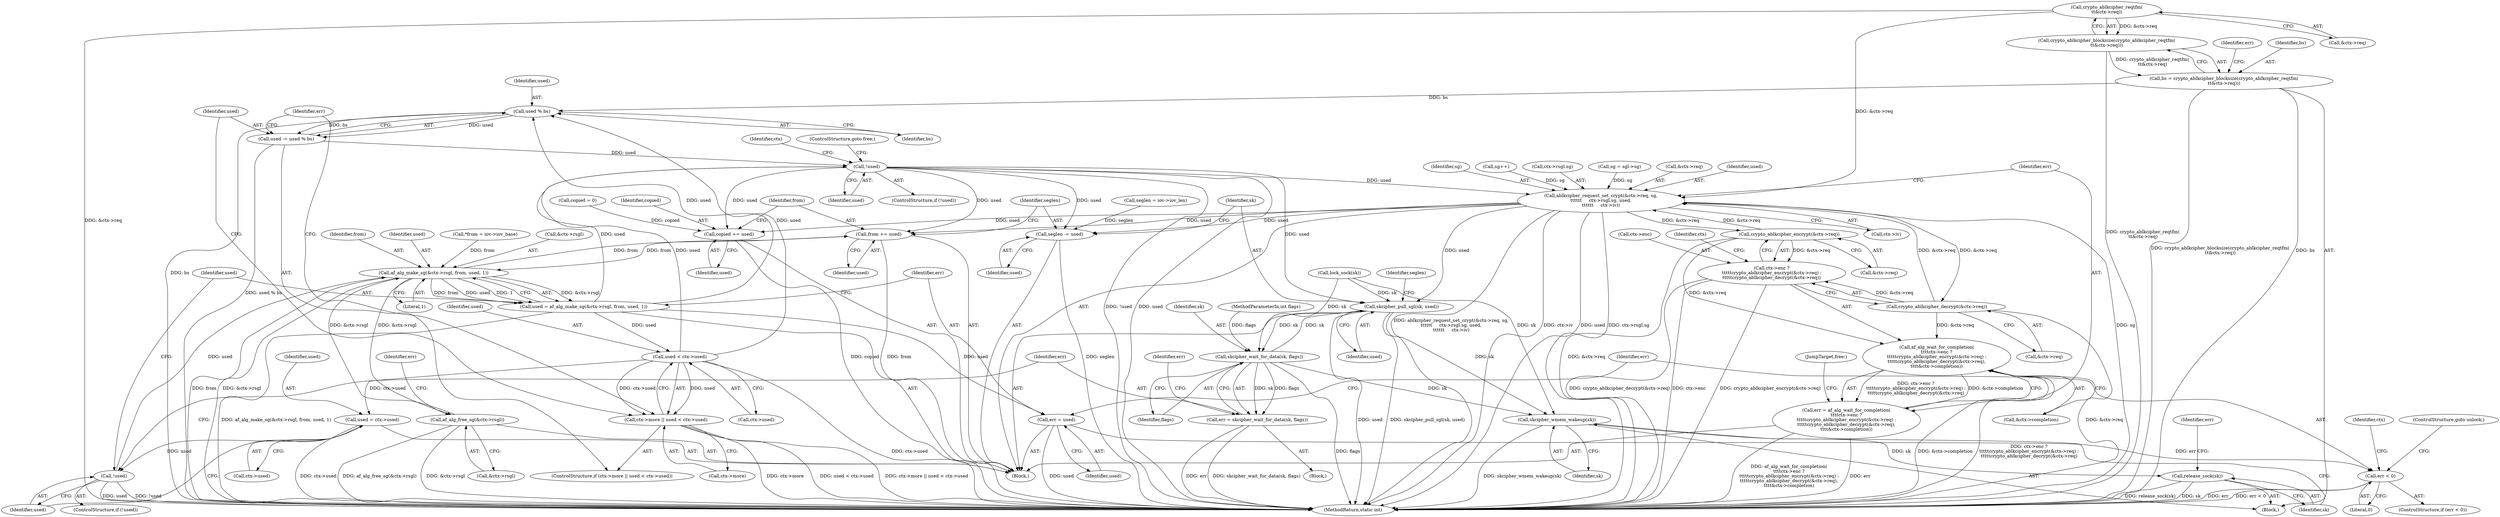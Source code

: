 digraph "0_linux_f3d3342602f8bcbf37d7c46641cb9bca7618eb1c_0@API" {
"1000128" [label="(Call,crypto_ablkcipher_reqtfm(\n\t\t&ctx->req))"];
"1000127" [label="(Call,crypto_ablkcipher_blocksize(crypto_ablkcipher_reqtfm(\n\t\t&ctx->req)))"];
"1000125" [label="(Call,bs = crypto_ablkcipher_blocksize(crypto_ablkcipher_reqtfm(\n\t\t&ctx->req)))"];
"1000244" [label="(Call,used % bs)"];
"1000242" [label="(Call,used -= used % bs)"];
"1000252" [label="(Call,!used)"];
"1000255" [label="(Call,ablkcipher_request_set_crypt(&ctx->req, sg,\n\t\t\t\t\t\t     ctx->rsgl.sg, used,\n\t\t\t\t\t\t     ctx->iv))"];
"1000277" [label="(Call,crypto_ablkcipher_encrypt(&ctx->req))"];
"1000272" [label="(Call,af_alg_wait_for_completion(\n\t\t\t\tctx->enc ?\n\t\t\t\t\tcrypto_ablkcipher_encrypt(&ctx->req) :\n\t\t\t\t\tcrypto_ablkcipher_decrypt(&ctx->req),\n\t\t\t\t&ctx->completion))"];
"1000270" [label="(Call,err = af_alg_wait_for_completion(\n\t\t\t\tctx->enc ?\n\t\t\t\t\tcrypto_ablkcipher_encrypt(&ctx->req) :\n\t\t\t\t\tcrypto_ablkcipher_decrypt(&ctx->req),\n\t\t\t\t&ctx->completion))"];
"1000273" [label="(Call,ctx->enc ?\n\t\t\t\t\tcrypto_ablkcipher_encrypt(&ctx->req) :\n\t\t\t\t\tcrypto_ablkcipher_decrypt(&ctx->req))"];
"1000282" [label="(Call,crypto_ablkcipher_decrypt(&ctx->req))"];
"1000300" [label="(Call,copied += used)"];
"1000303" [label="(Call,from += used)"];
"1000216" [label="(Call,af_alg_make_sg(&ctx->rsgl, from, used, 1))"];
"1000214" [label="(Call,used = af_alg_make_sg(&ctx->rsgl, from, used, 1))"];
"1000224" [label="(Call,err = used)"];
"1000228" [label="(Call,err < 0)"];
"1000237" [label="(Call,used < ctx->used)"];
"1000197" [label="(Call,used = ctx->used)"];
"1000203" [label="(Call,!used)"];
"1000233" [label="(Call,ctx->more || used < ctx->used)"];
"1000292" [label="(Call,af_alg_free_sg(&ctx->rsgl))"];
"1000306" [label="(Call,seglen -= used)"];
"1000309" [label="(Call,skcipher_pull_sgl(sk, used))"];
"1000208" [label="(Call,skcipher_wait_for_data(sk, flags))"];
"1000206" [label="(Call,err = skcipher_wait_for_data(sk, flags))"];
"1000316" [label="(Call,skcipher_wmem_wakeup(sk))"];
"1000318" [label="(Call,release_sock(sk))"];
"1000212" [label="(Identifier,err)"];
"1000230" [label="(Literal,0)"];
"1000209" [label="(Identifier,sk)"];
"1000266" [label="(Identifier,used)"];
"1000273" [label="(Call,ctx->enc ?\n\t\t\t\t\tcrypto_ablkcipher_encrypt(&ctx->req) :\n\t\t\t\t\tcrypto_ablkcipher_decrypt(&ctx->req))"];
"1000317" [label="(Identifier,sk)"];
"1000225" [label="(Identifier,err)"];
"1000310" [label="(Identifier,sk)"];
"1000208" [label="(Call,skcipher_wait_for_data(sk, flags))"];
"1000139" [label="(Identifier,err)"];
"1000253" [label="(Identifier,used)"];
"1000235" [label="(Identifier,ctx)"];
"1000245" [label="(Identifier,used)"];
"1000260" [label="(Identifier,sg)"];
"1000244" [label="(Call,used % bs)"];
"1000197" [label="(Call,used = ctx->used)"];
"1000105" [label="(MethodParameterIn,int flags)"];
"1000307" [label="(Identifier,seglen)"];
"1000195" [label="(Call,sg++)"];
"1000291" [label="(JumpTarget,free:)"];
"1000258" [label="(Identifier,ctx)"];
"1000106" [label="(Block,)"];
"1000171" [label="(Call,seglen = iov->iov_len)"];
"1000239" [label="(Call,ctx->used)"];
"1000210" [label="(Identifier,flags)"];
"1000223" [label="(Literal,1)"];
"1000246" [label="(Identifier,bs)"];
"1000204" [label="(Identifier,used)"];
"1000125" [label="(Call,bs = crypto_ablkcipher_blocksize(crypto_ablkcipher_reqtfm(\n\t\t&ctx->req)))"];
"1000271" [label="(Identifier,err)"];
"1000272" [label="(Call,af_alg_wait_for_completion(\n\t\t\t\tctx->enc ?\n\t\t\t\t\tcrypto_ablkcipher_encrypt(&ctx->req) :\n\t\t\t\t\tcrypto_ablkcipher_decrypt(&ctx->req),\n\t\t\t\t&ctx->completion))"];
"1000229" [label="(Identifier,err)"];
"1000302" [label="(Identifier,used)"];
"1000318" [label="(Call,release_sock(sk))"];
"1000300" [label="(Call,copied += used)"];
"1000274" [label="(Call,ctx->enc)"];
"1000261" [label="(Call,ctx->rsgl.sg)"];
"1000248" [label="(Identifier,err)"];
"1000228" [label="(Call,err < 0)"];
"1000287" [label="(Call,&ctx->completion)"];
"1000309" [label="(Call,skcipher_pull_sgl(sk, used))"];
"1000226" [label="(Identifier,used)"];
"1000238" [label="(Identifier,used)"];
"1000215" [label="(Identifier,used)"];
"1000270" [label="(Call,err = af_alg_wait_for_completion(\n\t\t\t\tctx->enc ?\n\t\t\t\t\tcrypto_ablkcipher_encrypt(&ctx->req) :\n\t\t\t\t\tcrypto_ablkcipher_decrypt(&ctx->req),\n\t\t\t\t&ctx->completion))"];
"1000214" [label="(Call,used = af_alg_make_sg(&ctx->rsgl, from, used, 1))"];
"1000144" [label="(Call,copied = 0)"];
"1000199" [label="(Call,ctx->used)"];
"1000242" [label="(Call,used -= used % bs)"];
"1000298" [label="(Identifier,err)"];
"1000147" [label="(Call,lock_sock(sk))"];
"1000177" [label="(Call,*from = iov->iov_base)"];
"1000252" [label="(Call,!used)"];
"1000237" [label="(Call,used < ctx->used)"];
"1000306" [label="(Call,seglen -= used)"];
"1000129" [label="(Call,&ctx->req)"];
"1000251" [label="(ControlStructure,if (!used))"];
"1000126" [label="(Identifier,bs)"];
"1000321" [label="(MethodReturn,static int)"];
"1000234" [label="(Call,ctx->more)"];
"1000277" [label="(Call,crypto_ablkcipher_encrypt(&ctx->req))"];
"1000267" [label="(Call,ctx->iv)"];
"1000185" [label="(Call,sg = sgl->sg)"];
"1000254" [label="(ControlStructure,goto free;)"];
"1000233" [label="(Call,ctx->more || used < ctx->used)"];
"1000202" [label="(ControlStructure,if (!used))"];
"1000203" [label="(Call,!used)"];
"1000216" [label="(Call,af_alg_make_sg(&ctx->rsgl, from, used, 1))"];
"1000316" [label="(Call,skcipher_wmem_wakeup(sk))"];
"1000278" [label="(Call,&ctx->req)"];
"1000232" [label="(ControlStructure,if (ctx->more || used < ctx->used))"];
"1000217" [label="(Call,&ctx->rsgl)"];
"1000255" [label="(Call,ablkcipher_request_set_crypt(&ctx->req, sg,\n\t\t\t\t\t\t     ctx->rsgl.sg, used,\n\t\t\t\t\t\t     ctx->iv))"];
"1000304" [label="(Identifier,from)"];
"1000198" [label="(Identifier,used)"];
"1000283" [label="(Call,&ctx->req)"];
"1000231" [label="(ControlStructure,goto unlock;)"];
"1000301" [label="(Identifier,copied)"];
"1000183" [label="(Identifier,seglen)"];
"1000293" [label="(Call,&ctx->rsgl)"];
"1000319" [label="(Identifier,sk)"];
"1000224" [label="(Call,err = used)"];
"1000221" [label="(Identifier,from)"];
"1000311" [label="(Identifier,used)"];
"1000127" [label="(Call,crypto_ablkcipher_blocksize(crypto_ablkcipher_reqtfm(\n\t\t&ctx->req)))"];
"1000303" [label="(Call,from += used)"];
"1000256" [label="(Call,&ctx->req)"];
"1000282" [label="(Call,crypto_ablkcipher_decrypt(&ctx->req))"];
"1000206" [label="(Call,err = skcipher_wait_for_data(sk, flags))"];
"1000205" [label="(Block,)"];
"1000289" [label="(Identifier,ctx)"];
"1000243" [label="(Identifier,used)"];
"1000184" [label="(Block,)"];
"1000207" [label="(Identifier,err)"];
"1000227" [label="(ControlStructure,if (err < 0))"];
"1000292" [label="(Call,af_alg_free_sg(&ctx->rsgl))"];
"1000320" [label="(Identifier,err)"];
"1000305" [label="(Identifier,used)"];
"1000308" [label="(Identifier,used)"];
"1000128" [label="(Call,crypto_ablkcipher_reqtfm(\n\t\t&ctx->req))"];
"1000222" [label="(Identifier,used)"];
"1000128" -> "1000127"  [label="AST: "];
"1000128" -> "1000129"  [label="CFG: "];
"1000129" -> "1000128"  [label="AST: "];
"1000127" -> "1000128"  [label="CFG: "];
"1000128" -> "1000321"  [label="DDG: &ctx->req"];
"1000128" -> "1000127"  [label="DDG: &ctx->req"];
"1000128" -> "1000255"  [label="DDG: &ctx->req"];
"1000127" -> "1000125"  [label="AST: "];
"1000125" -> "1000127"  [label="CFG: "];
"1000127" -> "1000321"  [label="DDG: crypto_ablkcipher_reqtfm(\n\t\t&ctx->req)"];
"1000127" -> "1000125"  [label="DDG: crypto_ablkcipher_reqtfm(\n\t\t&ctx->req)"];
"1000125" -> "1000106"  [label="AST: "];
"1000126" -> "1000125"  [label="AST: "];
"1000139" -> "1000125"  [label="CFG: "];
"1000125" -> "1000321"  [label="DDG: bs"];
"1000125" -> "1000321"  [label="DDG: crypto_ablkcipher_blocksize(crypto_ablkcipher_reqtfm(\n\t\t&ctx->req))"];
"1000125" -> "1000244"  [label="DDG: bs"];
"1000244" -> "1000242"  [label="AST: "];
"1000244" -> "1000246"  [label="CFG: "];
"1000245" -> "1000244"  [label="AST: "];
"1000246" -> "1000244"  [label="AST: "];
"1000242" -> "1000244"  [label="CFG: "];
"1000244" -> "1000321"  [label="DDG: bs"];
"1000244" -> "1000242"  [label="DDG: used"];
"1000244" -> "1000242"  [label="DDG: bs"];
"1000237" -> "1000244"  [label="DDG: used"];
"1000214" -> "1000244"  [label="DDG: used"];
"1000242" -> "1000232"  [label="AST: "];
"1000243" -> "1000242"  [label="AST: "];
"1000248" -> "1000242"  [label="CFG: "];
"1000242" -> "1000321"  [label="DDG: used % bs"];
"1000242" -> "1000252"  [label="DDG: used"];
"1000252" -> "1000251"  [label="AST: "];
"1000252" -> "1000253"  [label="CFG: "];
"1000253" -> "1000252"  [label="AST: "];
"1000254" -> "1000252"  [label="CFG: "];
"1000258" -> "1000252"  [label="CFG: "];
"1000252" -> "1000321"  [label="DDG: used"];
"1000252" -> "1000321"  [label="DDG: !used"];
"1000237" -> "1000252"  [label="DDG: used"];
"1000214" -> "1000252"  [label="DDG: used"];
"1000252" -> "1000255"  [label="DDG: used"];
"1000252" -> "1000300"  [label="DDG: used"];
"1000252" -> "1000303"  [label="DDG: used"];
"1000252" -> "1000306"  [label="DDG: used"];
"1000252" -> "1000309"  [label="DDG: used"];
"1000255" -> "1000184"  [label="AST: "];
"1000255" -> "1000267"  [label="CFG: "];
"1000256" -> "1000255"  [label="AST: "];
"1000260" -> "1000255"  [label="AST: "];
"1000261" -> "1000255"  [label="AST: "];
"1000266" -> "1000255"  [label="AST: "];
"1000267" -> "1000255"  [label="AST: "];
"1000271" -> "1000255"  [label="CFG: "];
"1000255" -> "1000321"  [label="DDG: sg"];
"1000255" -> "1000321"  [label="DDG: ablkcipher_request_set_crypt(&ctx->req, sg,\n\t\t\t\t\t\t     ctx->rsgl.sg, used,\n\t\t\t\t\t\t     ctx->iv)"];
"1000255" -> "1000321"  [label="DDG: ctx->iv"];
"1000255" -> "1000321"  [label="DDG: used"];
"1000255" -> "1000321"  [label="DDG: ctx->rsgl.sg"];
"1000277" -> "1000255"  [label="DDG: &ctx->req"];
"1000282" -> "1000255"  [label="DDG: &ctx->req"];
"1000185" -> "1000255"  [label="DDG: sg"];
"1000195" -> "1000255"  [label="DDG: sg"];
"1000255" -> "1000277"  [label="DDG: &ctx->req"];
"1000255" -> "1000282"  [label="DDG: &ctx->req"];
"1000255" -> "1000300"  [label="DDG: used"];
"1000255" -> "1000303"  [label="DDG: used"];
"1000255" -> "1000306"  [label="DDG: used"];
"1000255" -> "1000309"  [label="DDG: used"];
"1000277" -> "1000273"  [label="AST: "];
"1000277" -> "1000278"  [label="CFG: "];
"1000278" -> "1000277"  [label="AST: "];
"1000273" -> "1000277"  [label="CFG: "];
"1000277" -> "1000321"  [label="DDG: &ctx->req"];
"1000277" -> "1000272"  [label="DDG: &ctx->req"];
"1000277" -> "1000273"  [label="DDG: &ctx->req"];
"1000272" -> "1000270"  [label="AST: "];
"1000272" -> "1000287"  [label="CFG: "];
"1000273" -> "1000272"  [label="AST: "];
"1000287" -> "1000272"  [label="AST: "];
"1000270" -> "1000272"  [label="CFG: "];
"1000272" -> "1000321"  [label="DDG: &ctx->completion"];
"1000272" -> "1000321"  [label="DDG: ctx->enc ?\n\t\t\t\t\tcrypto_ablkcipher_encrypt(&ctx->req) :\n\t\t\t\t\tcrypto_ablkcipher_decrypt(&ctx->req)"];
"1000272" -> "1000270"  [label="DDG: ctx->enc ?\n\t\t\t\t\tcrypto_ablkcipher_encrypt(&ctx->req) :\n\t\t\t\t\tcrypto_ablkcipher_decrypt(&ctx->req)"];
"1000272" -> "1000270"  [label="DDG: &ctx->completion"];
"1000282" -> "1000272"  [label="DDG: &ctx->req"];
"1000270" -> "1000184"  [label="AST: "];
"1000271" -> "1000270"  [label="AST: "];
"1000291" -> "1000270"  [label="CFG: "];
"1000270" -> "1000321"  [label="DDG: af_alg_wait_for_completion(\n\t\t\t\tctx->enc ?\n\t\t\t\t\tcrypto_ablkcipher_encrypt(&ctx->req) :\n\t\t\t\t\tcrypto_ablkcipher_decrypt(&ctx->req),\n\t\t\t\t&ctx->completion)"];
"1000270" -> "1000321"  [label="DDG: err"];
"1000273" -> "1000282"  [label="CFG: "];
"1000274" -> "1000273"  [label="AST: "];
"1000282" -> "1000273"  [label="AST: "];
"1000289" -> "1000273"  [label="CFG: "];
"1000273" -> "1000321"  [label="DDG: crypto_ablkcipher_decrypt(&ctx->req)"];
"1000273" -> "1000321"  [label="DDG: ctx->enc"];
"1000273" -> "1000321"  [label="DDG: crypto_ablkcipher_encrypt(&ctx->req)"];
"1000282" -> "1000273"  [label="DDG: &ctx->req"];
"1000282" -> "1000283"  [label="CFG: "];
"1000283" -> "1000282"  [label="AST: "];
"1000282" -> "1000321"  [label="DDG: &ctx->req"];
"1000300" -> "1000184"  [label="AST: "];
"1000300" -> "1000302"  [label="CFG: "];
"1000301" -> "1000300"  [label="AST: "];
"1000302" -> "1000300"  [label="AST: "];
"1000304" -> "1000300"  [label="CFG: "];
"1000300" -> "1000321"  [label="DDG: copied"];
"1000144" -> "1000300"  [label="DDG: copied"];
"1000303" -> "1000184"  [label="AST: "];
"1000303" -> "1000305"  [label="CFG: "];
"1000304" -> "1000303"  [label="AST: "];
"1000305" -> "1000303"  [label="AST: "];
"1000307" -> "1000303"  [label="CFG: "];
"1000303" -> "1000321"  [label="DDG: from"];
"1000303" -> "1000216"  [label="DDG: from"];
"1000216" -> "1000303"  [label="DDG: from"];
"1000216" -> "1000214"  [label="AST: "];
"1000216" -> "1000223"  [label="CFG: "];
"1000217" -> "1000216"  [label="AST: "];
"1000221" -> "1000216"  [label="AST: "];
"1000222" -> "1000216"  [label="AST: "];
"1000223" -> "1000216"  [label="AST: "];
"1000214" -> "1000216"  [label="CFG: "];
"1000216" -> "1000321"  [label="DDG: from"];
"1000216" -> "1000321"  [label="DDG: &ctx->rsgl"];
"1000216" -> "1000214"  [label="DDG: &ctx->rsgl"];
"1000216" -> "1000214"  [label="DDG: from"];
"1000216" -> "1000214"  [label="DDG: used"];
"1000216" -> "1000214"  [label="DDG: 1"];
"1000292" -> "1000216"  [label="DDG: &ctx->rsgl"];
"1000177" -> "1000216"  [label="DDG: from"];
"1000203" -> "1000216"  [label="DDG: used"];
"1000216" -> "1000292"  [label="DDG: &ctx->rsgl"];
"1000214" -> "1000184"  [label="AST: "];
"1000215" -> "1000214"  [label="AST: "];
"1000225" -> "1000214"  [label="CFG: "];
"1000214" -> "1000321"  [label="DDG: af_alg_make_sg(&ctx->rsgl, from, used, 1)"];
"1000214" -> "1000224"  [label="DDG: used"];
"1000214" -> "1000237"  [label="DDG: used"];
"1000224" -> "1000184"  [label="AST: "];
"1000224" -> "1000226"  [label="CFG: "];
"1000225" -> "1000224"  [label="AST: "];
"1000226" -> "1000224"  [label="AST: "];
"1000229" -> "1000224"  [label="CFG: "];
"1000224" -> "1000321"  [label="DDG: used"];
"1000224" -> "1000228"  [label="DDG: err"];
"1000228" -> "1000227"  [label="AST: "];
"1000228" -> "1000230"  [label="CFG: "];
"1000229" -> "1000228"  [label="AST: "];
"1000230" -> "1000228"  [label="AST: "];
"1000231" -> "1000228"  [label="CFG: "];
"1000235" -> "1000228"  [label="CFG: "];
"1000228" -> "1000321"  [label="DDG: err < 0"];
"1000228" -> "1000321"  [label="DDG: err"];
"1000237" -> "1000233"  [label="AST: "];
"1000237" -> "1000239"  [label="CFG: "];
"1000238" -> "1000237"  [label="AST: "];
"1000239" -> "1000237"  [label="AST: "];
"1000233" -> "1000237"  [label="CFG: "];
"1000237" -> "1000321"  [label="DDG: ctx->used"];
"1000237" -> "1000197"  [label="DDG: ctx->used"];
"1000237" -> "1000233"  [label="DDG: used"];
"1000237" -> "1000233"  [label="DDG: ctx->used"];
"1000197" -> "1000184"  [label="AST: "];
"1000197" -> "1000199"  [label="CFG: "];
"1000198" -> "1000197"  [label="AST: "];
"1000199" -> "1000197"  [label="AST: "];
"1000204" -> "1000197"  [label="CFG: "];
"1000197" -> "1000321"  [label="DDG: ctx->used"];
"1000197" -> "1000203"  [label="DDG: used"];
"1000203" -> "1000202"  [label="AST: "];
"1000203" -> "1000204"  [label="CFG: "];
"1000204" -> "1000203"  [label="AST: "];
"1000207" -> "1000203"  [label="CFG: "];
"1000215" -> "1000203"  [label="CFG: "];
"1000203" -> "1000321"  [label="DDG: !used"];
"1000203" -> "1000321"  [label="DDG: used"];
"1000233" -> "1000232"  [label="AST: "];
"1000233" -> "1000234"  [label="CFG: "];
"1000234" -> "1000233"  [label="AST: "];
"1000243" -> "1000233"  [label="CFG: "];
"1000248" -> "1000233"  [label="CFG: "];
"1000233" -> "1000321"  [label="DDG: used < ctx->used"];
"1000233" -> "1000321"  [label="DDG: ctx->more || used < ctx->used"];
"1000233" -> "1000321"  [label="DDG: ctx->more"];
"1000292" -> "1000184"  [label="AST: "];
"1000292" -> "1000293"  [label="CFG: "];
"1000293" -> "1000292"  [label="AST: "];
"1000298" -> "1000292"  [label="CFG: "];
"1000292" -> "1000321"  [label="DDG: af_alg_free_sg(&ctx->rsgl)"];
"1000292" -> "1000321"  [label="DDG: &ctx->rsgl"];
"1000306" -> "1000184"  [label="AST: "];
"1000306" -> "1000308"  [label="CFG: "];
"1000307" -> "1000306"  [label="AST: "];
"1000308" -> "1000306"  [label="AST: "];
"1000310" -> "1000306"  [label="CFG: "];
"1000306" -> "1000321"  [label="DDG: seglen"];
"1000171" -> "1000306"  [label="DDG: seglen"];
"1000309" -> "1000184"  [label="AST: "];
"1000309" -> "1000311"  [label="CFG: "];
"1000310" -> "1000309"  [label="AST: "];
"1000311" -> "1000309"  [label="AST: "];
"1000183" -> "1000309"  [label="CFG: "];
"1000309" -> "1000321"  [label="DDG: skcipher_pull_sgl(sk, used)"];
"1000309" -> "1000321"  [label="DDG: used"];
"1000309" -> "1000208"  [label="DDG: sk"];
"1000208" -> "1000309"  [label="DDG: sk"];
"1000147" -> "1000309"  [label="DDG: sk"];
"1000309" -> "1000316"  [label="DDG: sk"];
"1000208" -> "1000206"  [label="AST: "];
"1000208" -> "1000210"  [label="CFG: "];
"1000209" -> "1000208"  [label="AST: "];
"1000210" -> "1000208"  [label="AST: "];
"1000206" -> "1000208"  [label="CFG: "];
"1000208" -> "1000321"  [label="DDG: flags"];
"1000208" -> "1000206"  [label="DDG: sk"];
"1000208" -> "1000206"  [label="DDG: flags"];
"1000147" -> "1000208"  [label="DDG: sk"];
"1000105" -> "1000208"  [label="DDG: flags"];
"1000208" -> "1000316"  [label="DDG: sk"];
"1000206" -> "1000205"  [label="AST: "];
"1000207" -> "1000206"  [label="AST: "];
"1000212" -> "1000206"  [label="CFG: "];
"1000206" -> "1000321"  [label="DDG: skcipher_wait_for_data(sk, flags)"];
"1000206" -> "1000321"  [label="DDG: err"];
"1000316" -> "1000106"  [label="AST: "];
"1000316" -> "1000317"  [label="CFG: "];
"1000317" -> "1000316"  [label="AST: "];
"1000319" -> "1000316"  [label="CFG: "];
"1000316" -> "1000321"  [label="DDG: skcipher_wmem_wakeup(sk)"];
"1000147" -> "1000316"  [label="DDG: sk"];
"1000316" -> "1000318"  [label="DDG: sk"];
"1000318" -> "1000106"  [label="AST: "];
"1000318" -> "1000319"  [label="CFG: "];
"1000319" -> "1000318"  [label="AST: "];
"1000320" -> "1000318"  [label="CFG: "];
"1000318" -> "1000321"  [label="DDG: release_sock(sk)"];
"1000318" -> "1000321"  [label="DDG: sk"];
}

